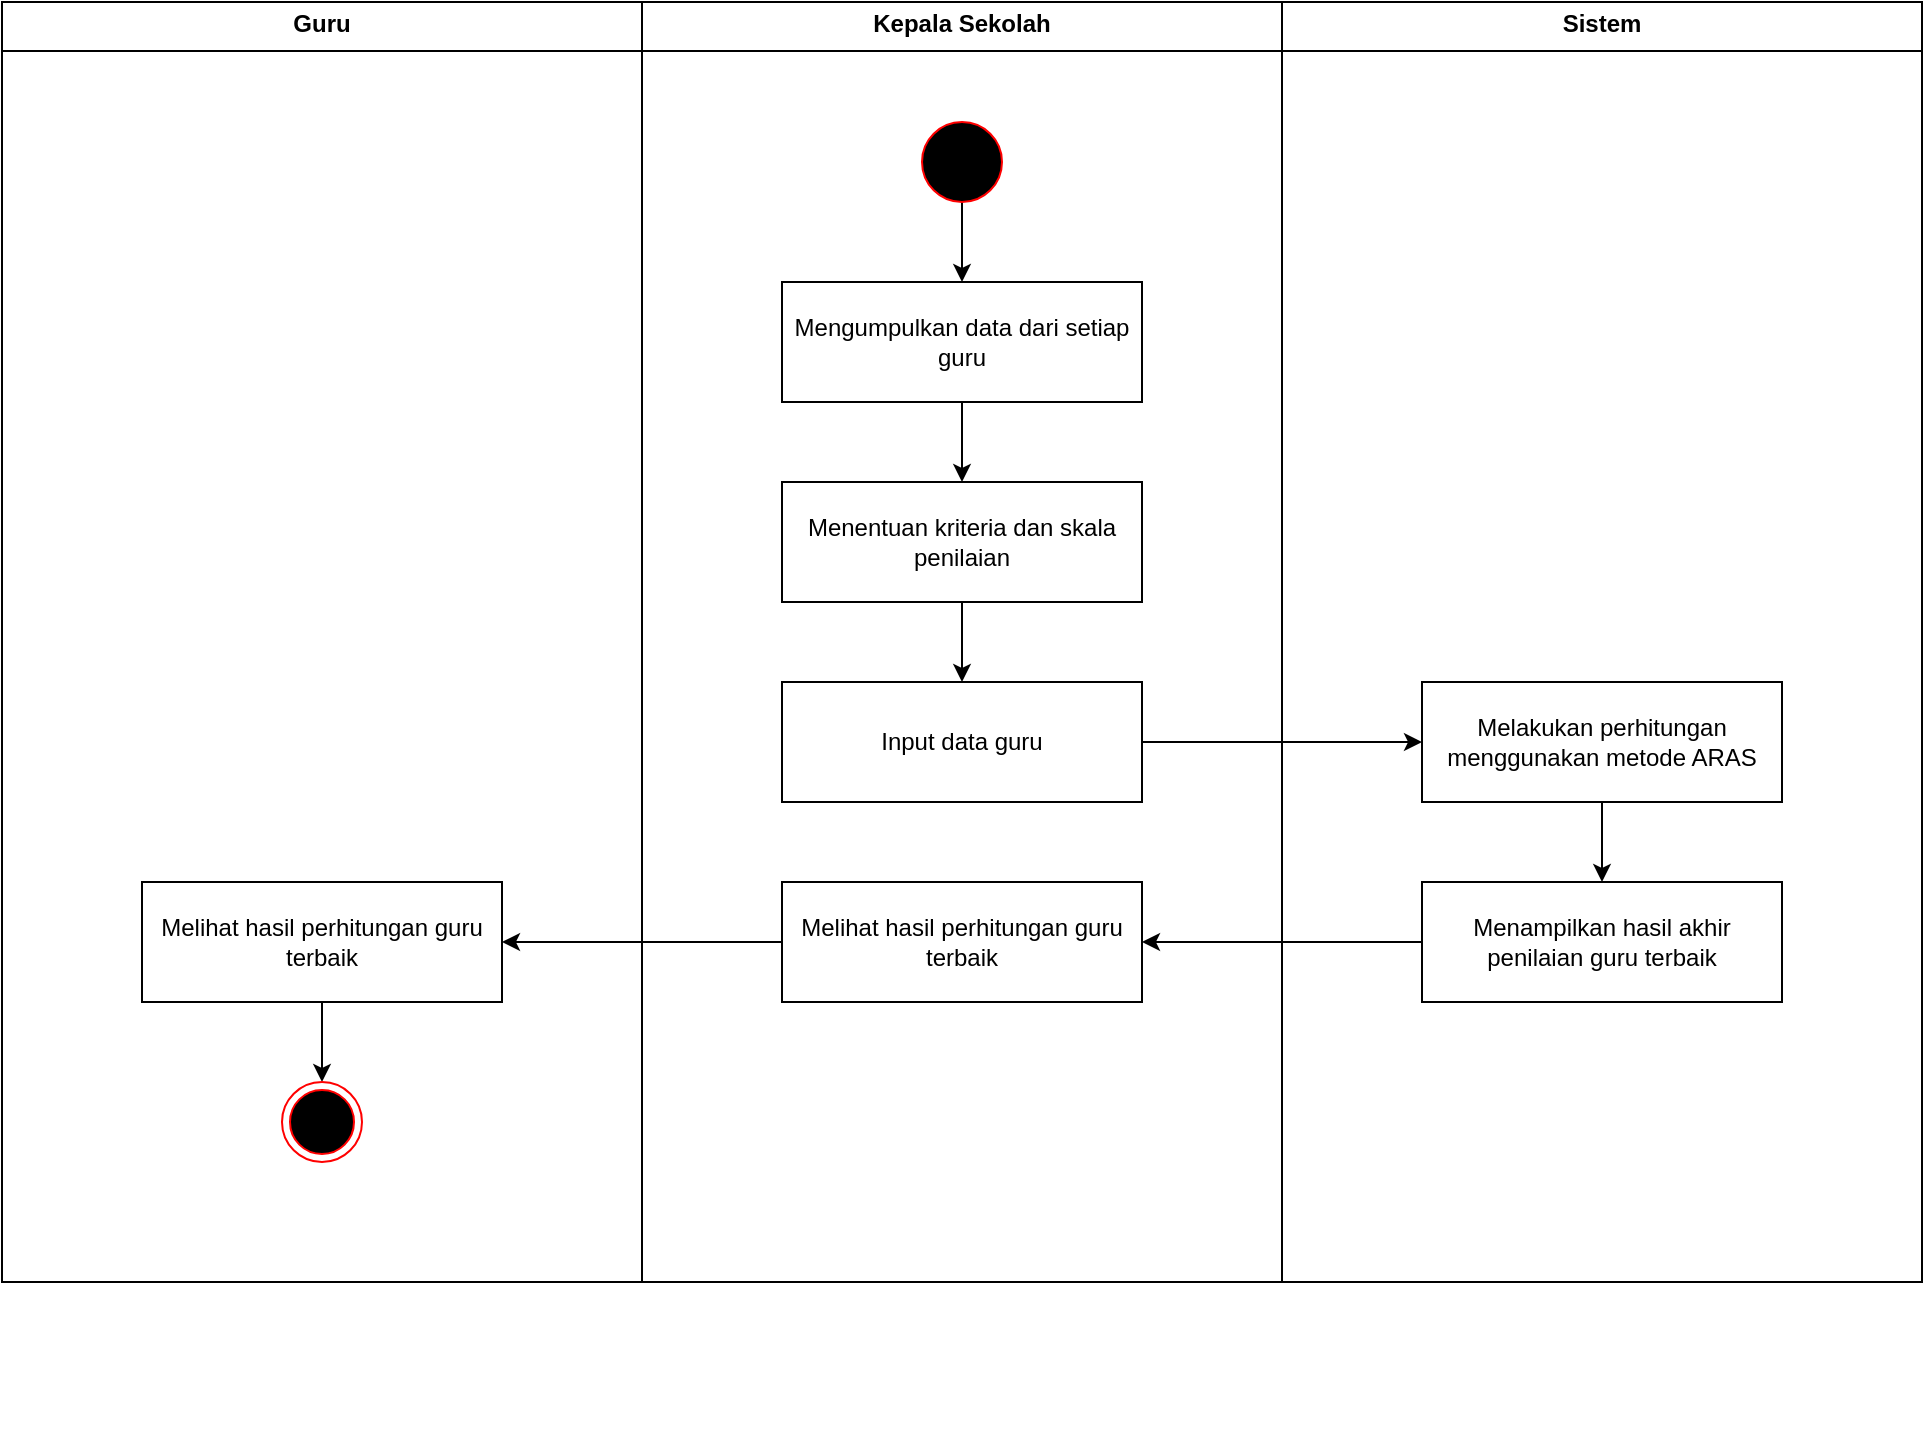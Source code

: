 <mxfile version="27.1.6">
  <diagram name="Page-1" id="ySEo2pzI__IBk6Nr22Vl">
    <mxGraphModel grid="1" page="1" gridSize="10" guides="1" tooltips="1" connect="1" arrows="1" fold="1" pageScale="1" pageWidth="850" pageHeight="1100" math="0" shadow="0">
      <root>
        <mxCell id="0" />
        <mxCell id="1" parent="0" />
        <mxCell id="NQQCl49siNQj6SbDlwAs-24" value="" style="group" connectable="0" vertex="1" parent="1">
          <mxGeometry x="-240" y="80" width="960" height="720" as="geometry" />
        </mxCell>
        <mxCell id="NQQCl49siNQj6SbDlwAs-20" value="" style="group" connectable="0" vertex="1" parent="NQQCl49siNQj6SbDlwAs-24">
          <mxGeometry x="320" width="640" height="720" as="geometry" />
        </mxCell>
        <mxCell id="NQQCl49siNQj6SbDlwAs-1" value="&lt;p style=&quot;margin:0px;margin-top:4px;text-align:center;&quot;&gt;&lt;b&gt;Kepala Sekolah&lt;/b&gt;&lt;/p&gt;&lt;hr size=&quot;1&quot; style=&quot;border-style:solid;&quot;&gt;&lt;div style=&quot;height:2px;&quot;&gt;&lt;/div&gt;" style="verticalAlign=top;align=left;overflow=fill;html=1;whiteSpace=wrap;" vertex="1" parent="NQQCl49siNQj6SbDlwAs-20">
          <mxGeometry width="320" height="640" as="geometry" />
        </mxCell>
        <mxCell id="NQQCl49siNQj6SbDlwAs-2" value="&lt;p style=&quot;margin:0px;margin-top:4px;text-align:center;&quot;&gt;&lt;b&gt;Sistem&lt;/b&gt;&lt;/p&gt;&lt;hr size=&quot;1&quot; style=&quot;border-style:solid;&quot;&gt;&lt;div style=&quot;height:2px;&quot;&gt;&lt;/div&gt;" style="verticalAlign=top;align=left;overflow=fill;html=1;whiteSpace=wrap;" vertex="1" parent="NQQCl49siNQj6SbDlwAs-20">
          <mxGeometry x="320" width="320" height="640" as="geometry" />
        </mxCell>
        <mxCell id="NQQCl49siNQj6SbDlwAs-23" value="&lt;p style=&quot;margin:0px;margin-top:4px;text-align:center;&quot;&gt;&lt;b&gt;Guru&lt;/b&gt;&lt;/p&gt;&lt;hr size=&quot;1&quot; style=&quot;border-style:solid;&quot;&gt;&lt;div style=&quot;height:2px;&quot;&gt;&lt;/div&gt;" style="verticalAlign=top;align=left;overflow=fill;html=1;whiteSpace=wrap;" vertex="1" parent="NQQCl49siNQj6SbDlwAs-24">
          <mxGeometry width="320" height="640" as="geometry" />
        </mxCell>
        <mxCell id="NQQCl49siNQj6SbDlwAs-27" style="edgeStyle=orthogonalEdgeStyle;rounded=0;orthogonalLoop=1;jettySize=auto;html=1;entryX=0.5;entryY=0;entryDx=0;entryDy=0;fontFamily=Helvetica;fontSize=12;fontColor=default;" edge="1" parent="NQQCl49siNQj6SbDlwAs-24" source="NQQCl49siNQj6SbDlwAs-10" target="NQQCl49siNQj6SbDlwAs-11">
          <mxGeometry relative="1" as="geometry" />
        </mxCell>
        <mxCell id="NQQCl49siNQj6SbDlwAs-10" value="Melihat hasil perhitungan guru terbaik" style="rounded=0;whiteSpace=wrap;html=1;" vertex="1" parent="NQQCl49siNQj6SbDlwAs-24">
          <mxGeometry x="70" y="440" width="180" height="60" as="geometry" />
        </mxCell>
        <mxCell id="NQQCl49siNQj6SbDlwAs-11" value="" style="ellipse;html=1;shape=endState;fillColor=#000000;strokeColor=#ff0000;" vertex="1" parent="NQQCl49siNQj6SbDlwAs-24">
          <mxGeometry x="140" y="540" width="40" height="40" as="geometry" />
        </mxCell>
        <mxCell id="NQQCl49siNQj6SbDlwAs-12" style="edgeStyle=orthogonalEdgeStyle;rounded=0;orthogonalLoop=1;jettySize=auto;html=1;entryX=0.5;entryY=0;entryDx=0;entryDy=0;" edge="1" parent="1" source="NQQCl49siNQj6SbDlwAs-3" target="NQQCl49siNQj6SbDlwAs-4">
          <mxGeometry relative="1" as="geometry" />
        </mxCell>
        <mxCell id="NQQCl49siNQj6SbDlwAs-3" value="" style="ellipse;whiteSpace=wrap;html=1;fillColor=#000000;strokeColor=#ff0000;" vertex="1" parent="1">
          <mxGeometry x="220" y="140" width="40" height="40" as="geometry" />
        </mxCell>
        <mxCell id="NQQCl49siNQj6SbDlwAs-13" style="edgeStyle=orthogonalEdgeStyle;rounded=0;orthogonalLoop=1;jettySize=auto;html=1;entryX=0.5;entryY=0;entryDx=0;entryDy=0;" edge="1" parent="1" source="NQQCl49siNQj6SbDlwAs-4" target="NQQCl49siNQj6SbDlwAs-5">
          <mxGeometry relative="1" as="geometry" />
        </mxCell>
        <mxCell id="NQQCl49siNQj6SbDlwAs-4" value="Mengumpulkan data dari setiap guru" style="rounded=0;whiteSpace=wrap;html=1;" vertex="1" parent="1">
          <mxGeometry x="150" y="220" width="180" height="60" as="geometry" />
        </mxCell>
        <mxCell id="NQQCl49siNQj6SbDlwAs-14" style="edgeStyle=orthogonalEdgeStyle;rounded=0;orthogonalLoop=1;jettySize=auto;html=1;entryX=0.5;entryY=0;entryDx=0;entryDy=0;" edge="1" parent="1" source="NQQCl49siNQj6SbDlwAs-5" target="NQQCl49siNQj6SbDlwAs-6">
          <mxGeometry relative="1" as="geometry" />
        </mxCell>
        <mxCell id="NQQCl49siNQj6SbDlwAs-5" value="Menentuan kriteria dan skala penilaian" style="rounded=0;whiteSpace=wrap;html=1;" vertex="1" parent="1">
          <mxGeometry x="150" y="320" width="180" height="60" as="geometry" />
        </mxCell>
        <mxCell id="NQQCl49siNQj6SbDlwAs-15" style="edgeStyle=orthogonalEdgeStyle;rounded=0;orthogonalLoop=1;jettySize=auto;html=1;" edge="1" parent="1" source="NQQCl49siNQj6SbDlwAs-6" target="NQQCl49siNQj6SbDlwAs-7">
          <mxGeometry relative="1" as="geometry" />
        </mxCell>
        <mxCell id="NQQCl49siNQj6SbDlwAs-6" value="Input data guru" style="rounded=0;whiteSpace=wrap;html=1;" vertex="1" parent="1">
          <mxGeometry x="150" y="420" width="180" height="60" as="geometry" />
        </mxCell>
        <mxCell id="NQQCl49siNQj6SbDlwAs-16" style="edgeStyle=orthogonalEdgeStyle;rounded=0;orthogonalLoop=1;jettySize=auto;html=1;" edge="1" parent="1" source="NQQCl49siNQj6SbDlwAs-7" target="NQQCl49siNQj6SbDlwAs-8">
          <mxGeometry relative="1" as="geometry" />
        </mxCell>
        <mxCell id="NQQCl49siNQj6SbDlwAs-7" value="Melakukan perhitungan menggunakan metode ARAS" style="rounded=0;whiteSpace=wrap;html=1;" vertex="1" parent="1">
          <mxGeometry x="470" y="420" width="180" height="60" as="geometry" />
        </mxCell>
        <mxCell id="NQQCl49siNQj6SbDlwAs-17" style="edgeStyle=orthogonalEdgeStyle;rounded=0;orthogonalLoop=1;jettySize=auto;html=1;" edge="1" parent="1" source="NQQCl49siNQj6SbDlwAs-8" target="NQQCl49siNQj6SbDlwAs-9">
          <mxGeometry relative="1" as="geometry" />
        </mxCell>
        <mxCell id="NQQCl49siNQj6SbDlwAs-8" value="Menampilkan hasil akhir penilaian guru terbaik" style="rounded=0;whiteSpace=wrap;html=1;" vertex="1" parent="1">
          <mxGeometry x="470" y="520" width="180" height="60" as="geometry" />
        </mxCell>
        <mxCell id="NQQCl49siNQj6SbDlwAs-28" style="edgeStyle=orthogonalEdgeStyle;rounded=0;orthogonalLoop=1;jettySize=auto;html=1;fontFamily=Helvetica;fontSize=12;fontColor=default;" edge="1" parent="1" source="NQQCl49siNQj6SbDlwAs-9" target="NQQCl49siNQj6SbDlwAs-10">
          <mxGeometry relative="1" as="geometry" />
        </mxCell>
        <mxCell id="NQQCl49siNQj6SbDlwAs-9" value="Melihat hasil perhitungan guru terbaik" style="rounded=0;whiteSpace=wrap;html=1;" vertex="1" parent="1">
          <mxGeometry x="150" y="520" width="180" height="60" as="geometry" />
        </mxCell>
      </root>
    </mxGraphModel>
  </diagram>
</mxfile>
